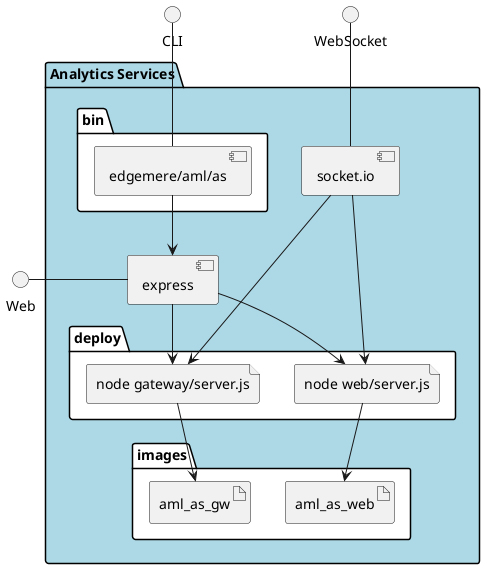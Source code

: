 @startuml
  interface CLI
  interface Web
  interface WebSocket
package "Analytics Services" #lightblue {
  component express as REST
  component socket.io as socket
  folder bin #ffffff {
    component "edgemere/aml/as" as binName
  }
  binName --> REST

  folder deploy #ffffff {
  
    file "node web/server.js" as web_container
    REST --> web_container
    socket ---> web_container
  
    file "node gateway/server.js" as gateway_container
    REST --> gateway_container
    socket ---> gateway_container
  
  }
  folder images #ffffff {
  
      artifact aml_as_web
      web_container --> aml_as_web
    
      artifact aml_as_gw
      gateway_container --> aml_as_gw
    
  }
}
CLI -- binName
Web - REST
WebSocket -- socket

@enduml
